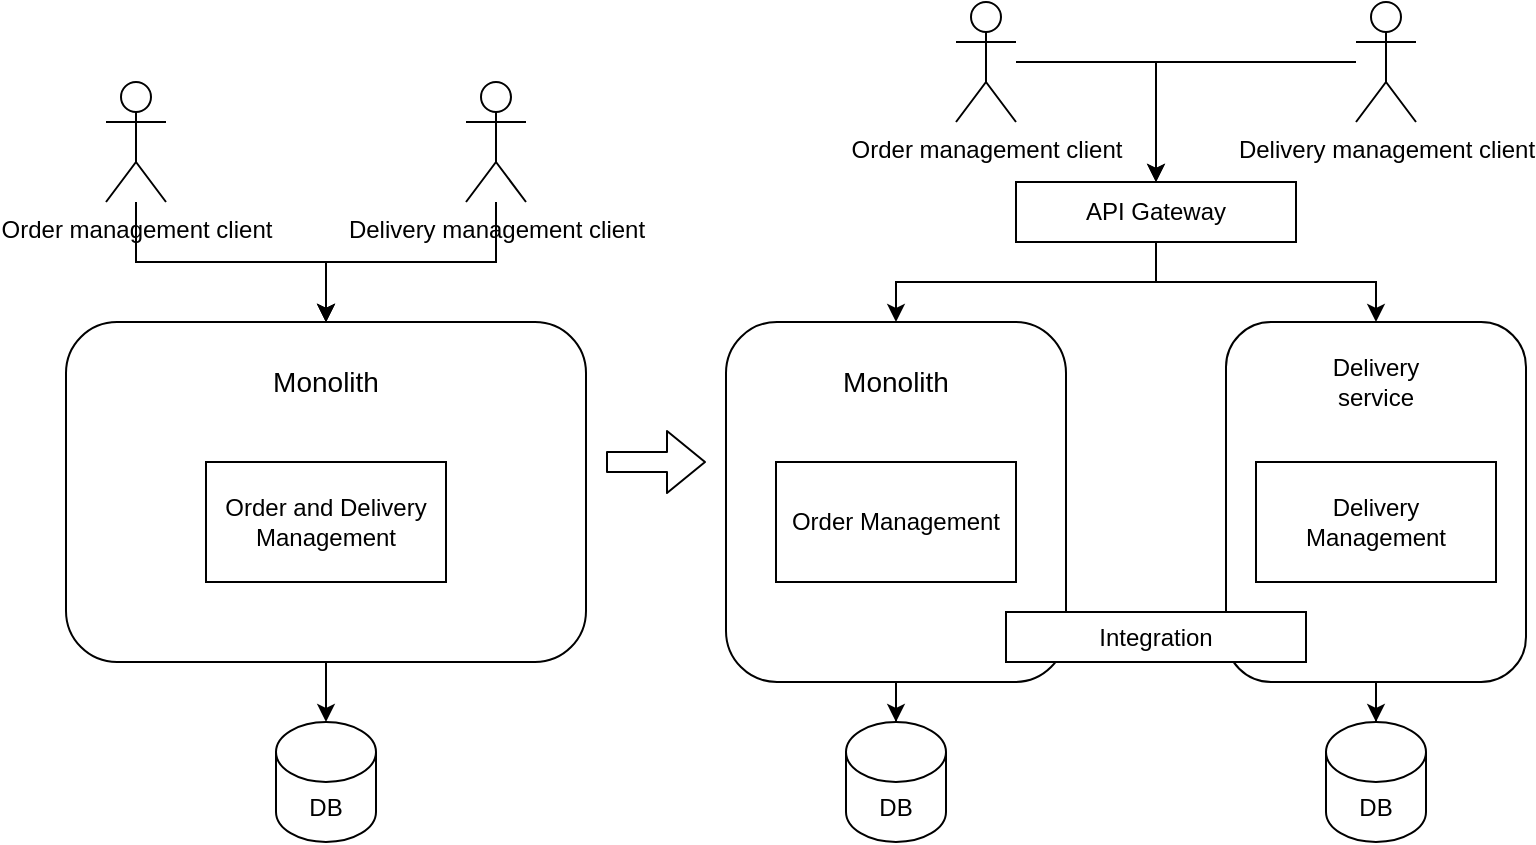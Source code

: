 <mxfile version="13.7.7" type="device"><diagram id="KEF6NrpO93Ji5ssC0g97" name="Page-1"><mxGraphModel dx="1185" dy="613" grid="1" gridSize="10" guides="1" tooltips="1" connect="1" arrows="1" fold="1" page="1" pageScale="1" pageWidth="827" pageHeight="1169" math="0" shadow="0"><root><mxCell id="0"/><mxCell id="1" parent="0"/><mxCell id="B7I1LPZRuEEjZfWfQ51d-19" style="edgeStyle=orthogonalEdgeStyle;rounded=0;orthogonalLoop=1;jettySize=auto;html=1;" edge="1" parent="1" source="B7I1LPZRuEEjZfWfQ51d-2" target="B7I1LPZRuEEjZfWfQ51d-18"><mxGeometry relative="1" as="geometry"/></mxCell><mxCell id="B7I1LPZRuEEjZfWfQ51d-2" value="" style="rounded=1;whiteSpace=wrap;html=1;" vertex="1" parent="1"><mxGeometry x="40" y="170" width="260" height="170" as="geometry"/></mxCell><mxCell id="B7I1LPZRuEEjZfWfQ51d-3" value="" style="shape=flexArrow;endArrow=classic;html=1;" edge="1" parent="1"><mxGeometry width="50" height="50" relative="1" as="geometry"><mxPoint x="310" y="240" as="sourcePoint"/><mxPoint x="360" y="240" as="targetPoint"/></mxGeometry></mxCell><mxCell id="B7I1LPZRuEEjZfWfQ51d-11" style="edgeStyle=orthogonalEdgeStyle;rounded=0;orthogonalLoop=1;jettySize=auto;html=1;" edge="1" parent="1" source="B7I1LPZRuEEjZfWfQ51d-4" target="B7I1LPZRuEEjZfWfQ51d-2"><mxGeometry relative="1" as="geometry"/></mxCell><mxCell id="B7I1LPZRuEEjZfWfQ51d-4" value="&lt;div&gt;Order management client&lt;/div&gt;&lt;div&gt;&lt;br&gt;&lt;/div&gt;" style="shape=umlActor;verticalLabelPosition=bottom;verticalAlign=top;html=1;outlineConnect=0;" vertex="1" parent="1"><mxGeometry x="60" y="50" width="30" height="60" as="geometry"/></mxCell><mxCell id="B7I1LPZRuEEjZfWfQ51d-12" value="" style="edgeStyle=orthogonalEdgeStyle;rounded=0;orthogonalLoop=1;jettySize=auto;html=1;" edge="1" parent="1" source="B7I1LPZRuEEjZfWfQ51d-5" target="B7I1LPZRuEEjZfWfQ51d-2"><mxGeometry relative="1" as="geometry"/></mxCell><mxCell id="B7I1LPZRuEEjZfWfQ51d-13" value="" style="edgeStyle=orthogonalEdgeStyle;rounded=0;orthogonalLoop=1;jettySize=auto;html=1;" edge="1" parent="1" source="B7I1LPZRuEEjZfWfQ51d-5" target="B7I1LPZRuEEjZfWfQ51d-2"><mxGeometry relative="1" as="geometry"/></mxCell><mxCell id="B7I1LPZRuEEjZfWfQ51d-5" value="Delivery management client" style="shape=umlActor;verticalLabelPosition=bottom;verticalAlign=top;html=1;outlineConnect=0;" vertex="1" parent="1"><mxGeometry x="240" y="50" width="30" height="60" as="geometry"/></mxCell><mxCell id="B7I1LPZRuEEjZfWfQ51d-14" value="Order and Delivery Management" style="rounded=0;whiteSpace=wrap;html=1;" vertex="1" parent="1"><mxGeometry x="110" y="240" width="120" height="60" as="geometry"/></mxCell><mxCell id="B7I1LPZRuEEjZfWfQ51d-15" value="&lt;font style=&quot;font-size: 14px&quot;&gt;Monolith&lt;/font&gt;" style="text;html=1;strokeColor=none;fillColor=none;align=center;verticalAlign=middle;whiteSpace=wrap;rounded=0;" vertex="1" parent="1"><mxGeometry x="150" y="190" width="40" height="20" as="geometry"/></mxCell><mxCell id="B7I1LPZRuEEjZfWfQ51d-18" value="&lt;div&gt;DB&lt;/div&gt;" style="shape=cylinder3;whiteSpace=wrap;html=1;boundedLbl=1;backgroundOutline=1;size=15;" vertex="1" parent="1"><mxGeometry x="145" y="370" width="50" height="60" as="geometry"/></mxCell><mxCell id="B7I1LPZRuEEjZfWfQ51d-36" style="edgeStyle=orthogonalEdgeStyle;rounded=0;orthogonalLoop=1;jettySize=auto;html=1;" edge="1" parent="1" source="B7I1LPZRuEEjZfWfQ51d-20" target="B7I1LPZRuEEjZfWfQ51d-35"><mxGeometry relative="1" as="geometry"/></mxCell><mxCell id="B7I1LPZRuEEjZfWfQ51d-20" value="" style="rounded=1;whiteSpace=wrap;html=1;" vertex="1" parent="1"><mxGeometry x="370" y="170" width="170" height="180" as="geometry"/></mxCell><mxCell id="B7I1LPZRuEEjZfWfQ51d-37" style="edgeStyle=orthogonalEdgeStyle;rounded=0;orthogonalLoop=1;jettySize=auto;html=1;" edge="1" parent="1" source="B7I1LPZRuEEjZfWfQ51d-21" target="B7I1LPZRuEEjZfWfQ51d-34"><mxGeometry relative="1" as="geometry"/></mxCell><mxCell id="B7I1LPZRuEEjZfWfQ51d-21" value="" style="rounded=1;whiteSpace=wrap;html=1;" vertex="1" parent="1"><mxGeometry x="620" y="170" width="150" height="180" as="geometry"/></mxCell><mxCell id="B7I1LPZRuEEjZfWfQ51d-22" value="&lt;font style=&quot;font-size: 14px&quot;&gt;Monolith&lt;/font&gt;" style="text;html=1;strokeColor=none;fillColor=none;align=center;verticalAlign=middle;whiteSpace=wrap;rounded=0;" vertex="1" parent="1"><mxGeometry x="435" y="190" width="40" height="20" as="geometry"/></mxCell><mxCell id="B7I1LPZRuEEjZfWfQ51d-24" value="Order Management" style="rounded=0;whiteSpace=wrap;html=1;" vertex="1" parent="1"><mxGeometry x="395" y="240" width="120" height="60" as="geometry"/></mxCell><mxCell id="B7I1LPZRuEEjZfWfQ51d-25" value="&lt;div&gt;Delivery service&lt;/div&gt;" style="text;html=1;strokeColor=none;fillColor=none;align=center;verticalAlign=middle;whiteSpace=wrap;rounded=0;" vertex="1" parent="1"><mxGeometry x="675" y="190" width="40" height="20" as="geometry"/></mxCell><mxCell id="B7I1LPZRuEEjZfWfQ51d-26" value="&lt;div&gt;Delivery &lt;br&gt;&lt;/div&gt;&lt;div&gt;Management&lt;/div&gt;" style="rounded=0;whiteSpace=wrap;html=1;" vertex="1" parent="1"><mxGeometry x="635" y="240" width="120" height="60" as="geometry"/></mxCell><mxCell id="B7I1LPZRuEEjZfWfQ51d-28" style="edgeStyle=orthogonalEdgeStyle;rounded=0;orthogonalLoop=1;jettySize=auto;html=1;" edge="1" parent="1" source="B7I1LPZRuEEjZfWfQ51d-27" target="B7I1LPZRuEEjZfWfQ51d-20"><mxGeometry relative="1" as="geometry"><Array as="points"><mxPoint x="585" y="150"/><mxPoint x="455" y="150"/></Array></mxGeometry></mxCell><mxCell id="B7I1LPZRuEEjZfWfQ51d-31" style="edgeStyle=orthogonalEdgeStyle;rounded=0;orthogonalLoop=1;jettySize=auto;html=1;" edge="1" parent="1" source="B7I1LPZRuEEjZfWfQ51d-27" target="B7I1LPZRuEEjZfWfQ51d-21"><mxGeometry relative="1" as="geometry"><Array as="points"><mxPoint x="585" y="150"/><mxPoint x="695" y="150"/></Array></mxGeometry></mxCell><mxCell id="B7I1LPZRuEEjZfWfQ51d-27" value="&lt;div&gt;API Gateway&lt;/div&gt;" style="rounded=0;whiteSpace=wrap;html=1;" vertex="1" parent="1"><mxGeometry x="515" y="100" width="140" height="30" as="geometry"/></mxCell><mxCell id="B7I1LPZRuEEjZfWfQ51d-32" value="Integration" style="rounded=0;whiteSpace=wrap;html=1;" vertex="1" parent="1"><mxGeometry x="510" y="315" width="150" height="25" as="geometry"/></mxCell><mxCell id="B7I1LPZRuEEjZfWfQ51d-34" value="&lt;div&gt;DB&lt;/div&gt;" style="shape=cylinder3;whiteSpace=wrap;html=1;boundedLbl=1;backgroundOutline=1;size=15;" vertex="1" parent="1"><mxGeometry x="670" y="370" width="50" height="60" as="geometry"/></mxCell><mxCell id="B7I1LPZRuEEjZfWfQ51d-35" value="&lt;div&gt;DB&lt;/div&gt;" style="shape=cylinder3;whiteSpace=wrap;html=1;boundedLbl=1;backgroundOutline=1;size=15;" vertex="1" parent="1"><mxGeometry x="430" y="370" width="50" height="60" as="geometry"/></mxCell><mxCell id="B7I1LPZRuEEjZfWfQ51d-46" style="edgeStyle=orthogonalEdgeStyle;rounded=0;orthogonalLoop=1;jettySize=auto;html=1;entryX=0.5;entryY=0;entryDx=0;entryDy=0;" edge="1" parent="1" source="B7I1LPZRuEEjZfWfQ51d-38" target="B7I1LPZRuEEjZfWfQ51d-27"><mxGeometry relative="1" as="geometry"><Array as="points"><mxPoint x="585" y="40"/></Array></mxGeometry></mxCell><mxCell id="B7I1LPZRuEEjZfWfQ51d-38" value="&lt;div&gt;Order management client&lt;/div&gt;&lt;div&gt;&lt;br&gt;&lt;/div&gt;" style="shape=umlActor;verticalLabelPosition=bottom;verticalAlign=top;html=1;outlineConnect=0;" vertex="1" parent="1"><mxGeometry x="485" y="10" width="30" height="60" as="geometry"/></mxCell><mxCell id="B7I1LPZRuEEjZfWfQ51d-47" style="edgeStyle=orthogonalEdgeStyle;rounded=0;orthogonalLoop=1;jettySize=auto;html=1;" edge="1" parent="1" source="B7I1LPZRuEEjZfWfQ51d-39" target="B7I1LPZRuEEjZfWfQ51d-27"><mxGeometry relative="1" as="geometry"/></mxCell><mxCell id="B7I1LPZRuEEjZfWfQ51d-39" value="Delivery management client" style="shape=umlActor;verticalLabelPosition=bottom;verticalAlign=top;html=1;outlineConnect=0;" vertex="1" parent="1"><mxGeometry x="685" y="10" width="30" height="60" as="geometry"/></mxCell></root></mxGraphModel></diagram></mxfile>